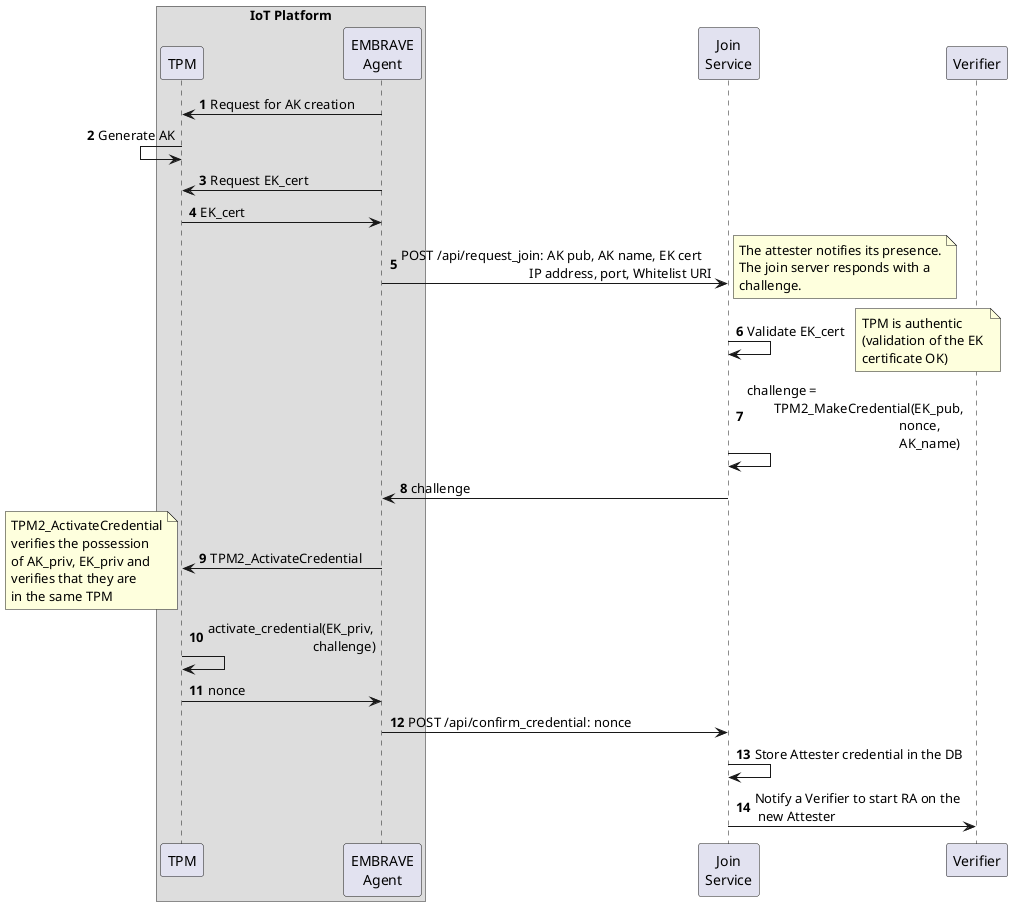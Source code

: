 @startuml
'title
'Attester Join protocol
'end title
autonumber

box "IoT Platform"
participant TPM
participant "EMBRAVE\nAgent" as attester_agent
endbox
participant "Join\nService" as join_service

'== LAK creation ==
TPM<-attester_agent: Request for AK creation
TPM<-TPM: Generate AK

'== Start Join protocol ==
TPM<-attester_agent: Request EK_cert
TPM->attester_agent: EK_cert
attester_agent->join_service: POST /api/request_join: AK pub, AK name, EK cert\n                                      IP address, port, Whitelist URI
note right
The attester notifies its presence.
The join server responds with a 
challenge.
end note

' alt already joined
'  join_service->attester_agent: OK
' else join
  join_service->join_service: Validate EK_cert
  note right
    TPM is authentic
    (validation of the EK 
    certificate OK)
  end note
  join_service->join_service: challenge =\n        TPM2_MakeCredential(EK_pub,\n                                             nonce,\n                                             AK_name)
  attester_agent<-join_service: challenge
  TPM<-attester_agent: TPM2_ActivateCredential
  note left
    TPM2_ActivateCredential
    verifies the possession
    of AK_priv, EK_priv and
    verifies that they are
    in the same TPM
  end note
  TPM->TPM: activate_credential(EK_priv,\n                               challenge)
  TPM->attester_agent: nonce
  attester_agent->join_service: POST /api/confirm_credential: nonce
  join_service->join_service: Store Attester credential in the DB
  join_service->Verifier: Notify a Verifier to start RA on the\n new Attester
' end
@enduml
